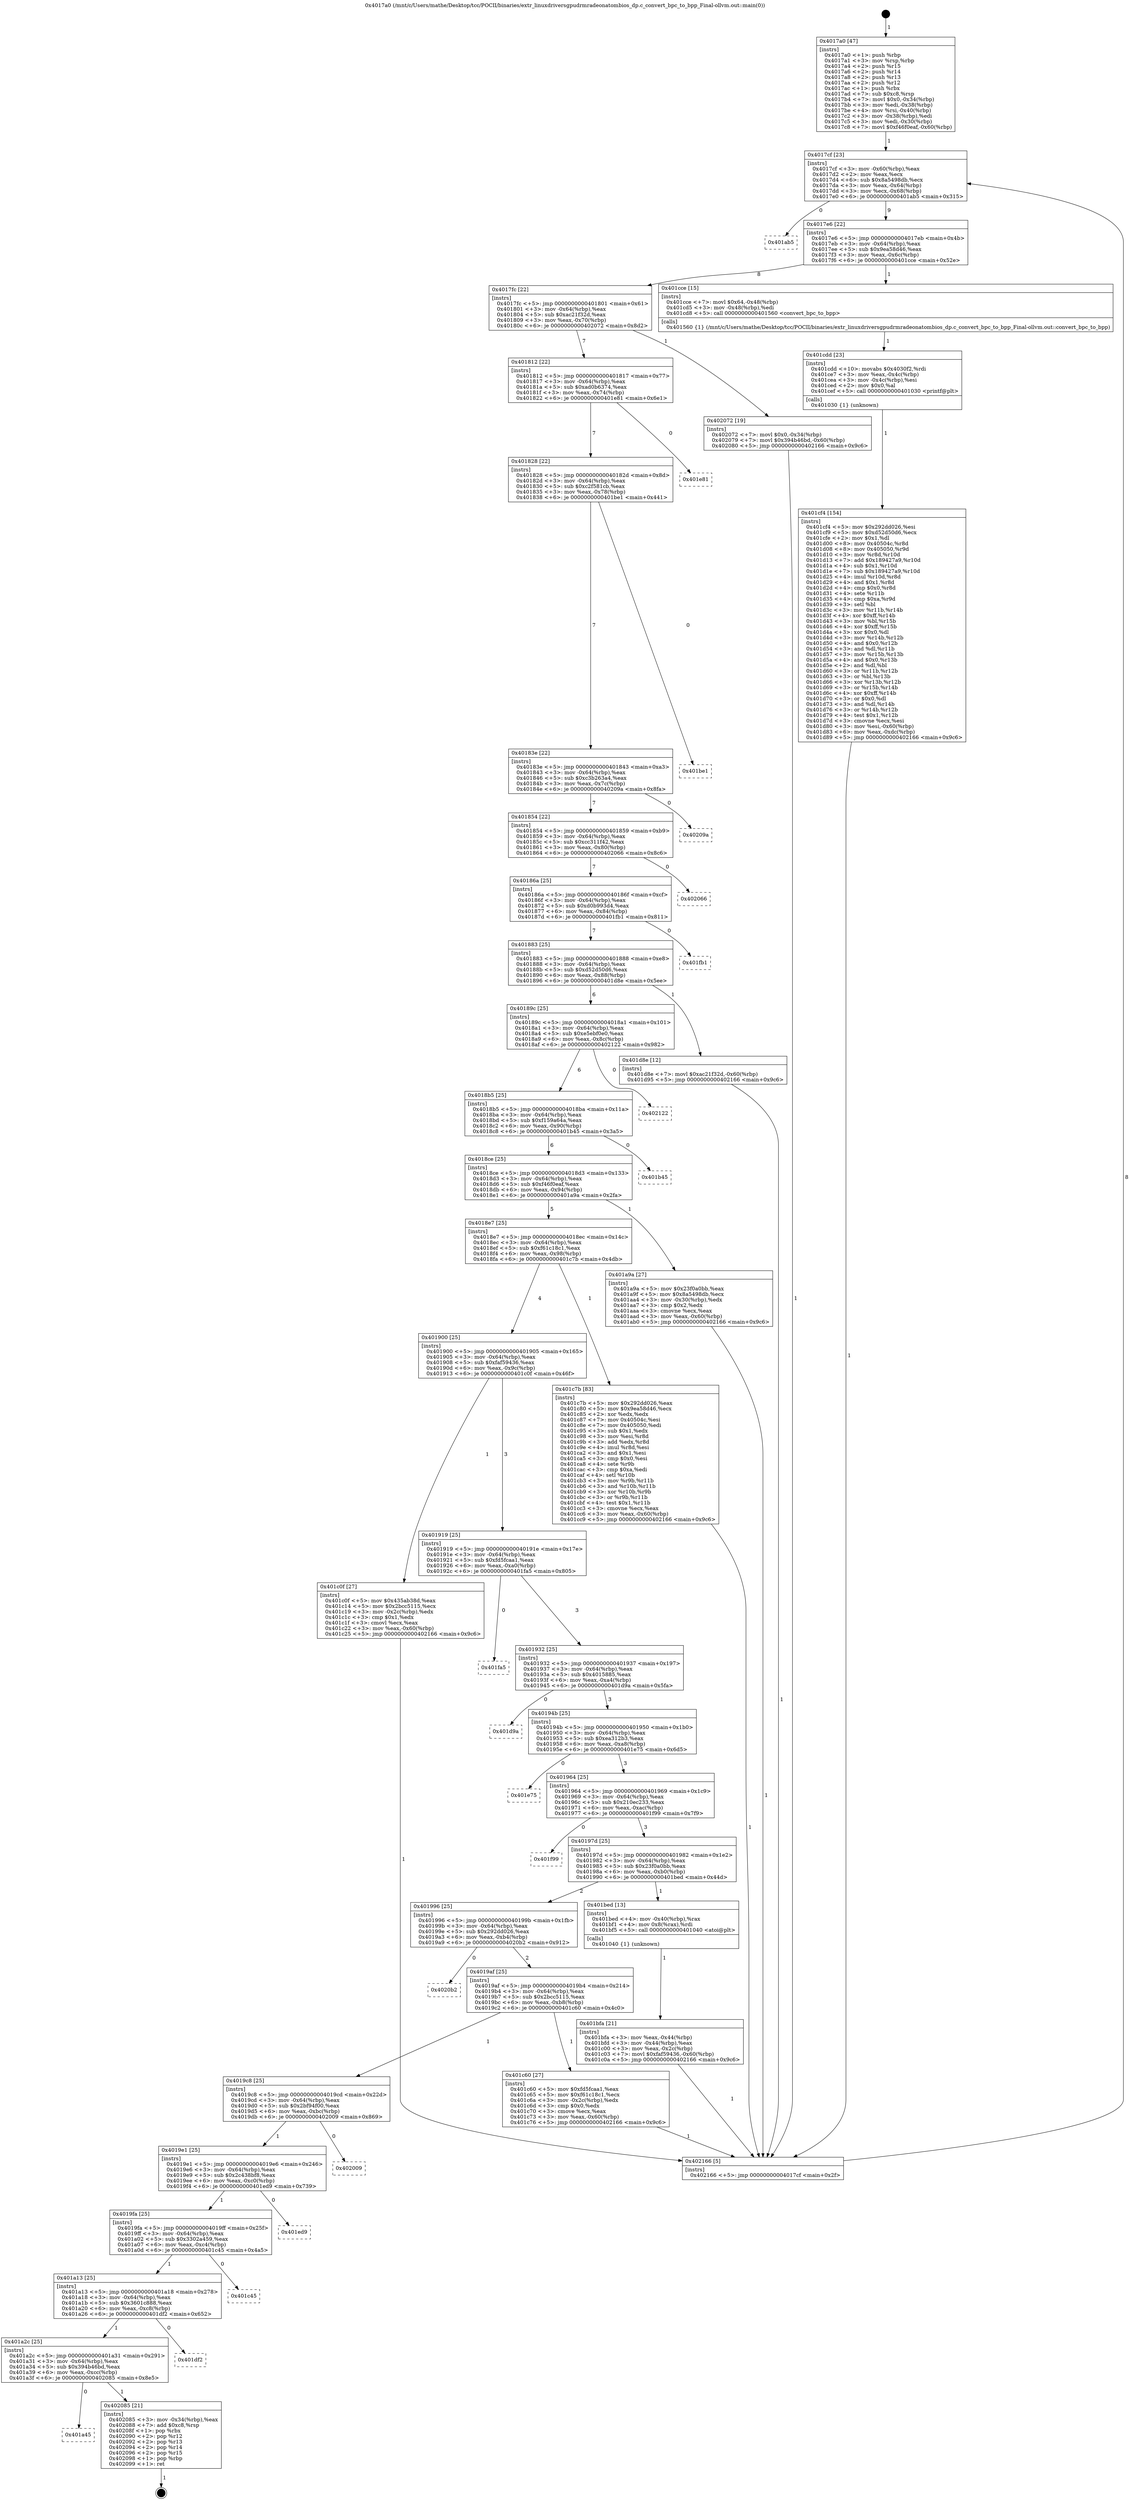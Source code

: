 digraph "0x4017a0" {
  label = "0x4017a0 (/mnt/c/Users/mathe/Desktop/tcc/POCII/binaries/extr_linuxdriversgpudrmradeonatombios_dp.c_convert_bpc_to_bpp_Final-ollvm.out::main(0))"
  labelloc = "t"
  node[shape=record]

  Entry [label="",width=0.3,height=0.3,shape=circle,fillcolor=black,style=filled]
  "0x4017cf" [label="{
     0x4017cf [23]\l
     | [instrs]\l
     &nbsp;&nbsp;0x4017cf \<+3\>: mov -0x60(%rbp),%eax\l
     &nbsp;&nbsp;0x4017d2 \<+2\>: mov %eax,%ecx\l
     &nbsp;&nbsp;0x4017d4 \<+6\>: sub $0x8a5498db,%ecx\l
     &nbsp;&nbsp;0x4017da \<+3\>: mov %eax,-0x64(%rbp)\l
     &nbsp;&nbsp;0x4017dd \<+3\>: mov %ecx,-0x68(%rbp)\l
     &nbsp;&nbsp;0x4017e0 \<+6\>: je 0000000000401ab5 \<main+0x315\>\l
  }"]
  "0x401ab5" [label="{
     0x401ab5\l
  }", style=dashed]
  "0x4017e6" [label="{
     0x4017e6 [22]\l
     | [instrs]\l
     &nbsp;&nbsp;0x4017e6 \<+5\>: jmp 00000000004017eb \<main+0x4b\>\l
     &nbsp;&nbsp;0x4017eb \<+3\>: mov -0x64(%rbp),%eax\l
     &nbsp;&nbsp;0x4017ee \<+5\>: sub $0x9ea58d46,%eax\l
     &nbsp;&nbsp;0x4017f3 \<+3\>: mov %eax,-0x6c(%rbp)\l
     &nbsp;&nbsp;0x4017f6 \<+6\>: je 0000000000401cce \<main+0x52e\>\l
  }"]
  Exit [label="",width=0.3,height=0.3,shape=circle,fillcolor=black,style=filled,peripheries=2]
  "0x401cce" [label="{
     0x401cce [15]\l
     | [instrs]\l
     &nbsp;&nbsp;0x401cce \<+7\>: movl $0x64,-0x48(%rbp)\l
     &nbsp;&nbsp;0x401cd5 \<+3\>: mov -0x48(%rbp),%edi\l
     &nbsp;&nbsp;0x401cd8 \<+5\>: call 0000000000401560 \<convert_bpc_to_bpp\>\l
     | [calls]\l
     &nbsp;&nbsp;0x401560 \{1\} (/mnt/c/Users/mathe/Desktop/tcc/POCII/binaries/extr_linuxdriversgpudrmradeonatombios_dp.c_convert_bpc_to_bpp_Final-ollvm.out::convert_bpc_to_bpp)\l
  }"]
  "0x4017fc" [label="{
     0x4017fc [22]\l
     | [instrs]\l
     &nbsp;&nbsp;0x4017fc \<+5\>: jmp 0000000000401801 \<main+0x61\>\l
     &nbsp;&nbsp;0x401801 \<+3\>: mov -0x64(%rbp),%eax\l
     &nbsp;&nbsp;0x401804 \<+5\>: sub $0xac21f32d,%eax\l
     &nbsp;&nbsp;0x401809 \<+3\>: mov %eax,-0x70(%rbp)\l
     &nbsp;&nbsp;0x40180c \<+6\>: je 0000000000402072 \<main+0x8d2\>\l
  }"]
  "0x401a45" [label="{
     0x401a45\l
  }", style=dashed]
  "0x402072" [label="{
     0x402072 [19]\l
     | [instrs]\l
     &nbsp;&nbsp;0x402072 \<+7\>: movl $0x0,-0x34(%rbp)\l
     &nbsp;&nbsp;0x402079 \<+7\>: movl $0x394b46bd,-0x60(%rbp)\l
     &nbsp;&nbsp;0x402080 \<+5\>: jmp 0000000000402166 \<main+0x9c6\>\l
  }"]
  "0x401812" [label="{
     0x401812 [22]\l
     | [instrs]\l
     &nbsp;&nbsp;0x401812 \<+5\>: jmp 0000000000401817 \<main+0x77\>\l
     &nbsp;&nbsp;0x401817 \<+3\>: mov -0x64(%rbp),%eax\l
     &nbsp;&nbsp;0x40181a \<+5\>: sub $0xad0b6374,%eax\l
     &nbsp;&nbsp;0x40181f \<+3\>: mov %eax,-0x74(%rbp)\l
     &nbsp;&nbsp;0x401822 \<+6\>: je 0000000000401e81 \<main+0x6e1\>\l
  }"]
  "0x402085" [label="{
     0x402085 [21]\l
     | [instrs]\l
     &nbsp;&nbsp;0x402085 \<+3\>: mov -0x34(%rbp),%eax\l
     &nbsp;&nbsp;0x402088 \<+7\>: add $0xc8,%rsp\l
     &nbsp;&nbsp;0x40208f \<+1\>: pop %rbx\l
     &nbsp;&nbsp;0x402090 \<+2\>: pop %r12\l
     &nbsp;&nbsp;0x402092 \<+2\>: pop %r13\l
     &nbsp;&nbsp;0x402094 \<+2\>: pop %r14\l
     &nbsp;&nbsp;0x402096 \<+2\>: pop %r15\l
     &nbsp;&nbsp;0x402098 \<+1\>: pop %rbp\l
     &nbsp;&nbsp;0x402099 \<+1\>: ret\l
  }"]
  "0x401e81" [label="{
     0x401e81\l
  }", style=dashed]
  "0x401828" [label="{
     0x401828 [22]\l
     | [instrs]\l
     &nbsp;&nbsp;0x401828 \<+5\>: jmp 000000000040182d \<main+0x8d\>\l
     &nbsp;&nbsp;0x40182d \<+3\>: mov -0x64(%rbp),%eax\l
     &nbsp;&nbsp;0x401830 \<+5\>: sub $0xc2f581cb,%eax\l
     &nbsp;&nbsp;0x401835 \<+3\>: mov %eax,-0x78(%rbp)\l
     &nbsp;&nbsp;0x401838 \<+6\>: je 0000000000401be1 \<main+0x441\>\l
  }"]
  "0x401a2c" [label="{
     0x401a2c [25]\l
     | [instrs]\l
     &nbsp;&nbsp;0x401a2c \<+5\>: jmp 0000000000401a31 \<main+0x291\>\l
     &nbsp;&nbsp;0x401a31 \<+3\>: mov -0x64(%rbp),%eax\l
     &nbsp;&nbsp;0x401a34 \<+5\>: sub $0x394b46bd,%eax\l
     &nbsp;&nbsp;0x401a39 \<+6\>: mov %eax,-0xcc(%rbp)\l
     &nbsp;&nbsp;0x401a3f \<+6\>: je 0000000000402085 \<main+0x8e5\>\l
  }"]
  "0x401be1" [label="{
     0x401be1\l
  }", style=dashed]
  "0x40183e" [label="{
     0x40183e [22]\l
     | [instrs]\l
     &nbsp;&nbsp;0x40183e \<+5\>: jmp 0000000000401843 \<main+0xa3\>\l
     &nbsp;&nbsp;0x401843 \<+3\>: mov -0x64(%rbp),%eax\l
     &nbsp;&nbsp;0x401846 \<+5\>: sub $0xc3b263a4,%eax\l
     &nbsp;&nbsp;0x40184b \<+3\>: mov %eax,-0x7c(%rbp)\l
     &nbsp;&nbsp;0x40184e \<+6\>: je 000000000040209a \<main+0x8fa\>\l
  }"]
  "0x401df2" [label="{
     0x401df2\l
  }", style=dashed]
  "0x40209a" [label="{
     0x40209a\l
  }", style=dashed]
  "0x401854" [label="{
     0x401854 [22]\l
     | [instrs]\l
     &nbsp;&nbsp;0x401854 \<+5\>: jmp 0000000000401859 \<main+0xb9\>\l
     &nbsp;&nbsp;0x401859 \<+3\>: mov -0x64(%rbp),%eax\l
     &nbsp;&nbsp;0x40185c \<+5\>: sub $0xcc311f42,%eax\l
     &nbsp;&nbsp;0x401861 \<+3\>: mov %eax,-0x80(%rbp)\l
     &nbsp;&nbsp;0x401864 \<+6\>: je 0000000000402066 \<main+0x8c6\>\l
  }"]
  "0x401a13" [label="{
     0x401a13 [25]\l
     | [instrs]\l
     &nbsp;&nbsp;0x401a13 \<+5\>: jmp 0000000000401a18 \<main+0x278\>\l
     &nbsp;&nbsp;0x401a18 \<+3\>: mov -0x64(%rbp),%eax\l
     &nbsp;&nbsp;0x401a1b \<+5\>: sub $0x3601c888,%eax\l
     &nbsp;&nbsp;0x401a20 \<+6\>: mov %eax,-0xc8(%rbp)\l
     &nbsp;&nbsp;0x401a26 \<+6\>: je 0000000000401df2 \<main+0x652\>\l
  }"]
  "0x402066" [label="{
     0x402066\l
  }", style=dashed]
  "0x40186a" [label="{
     0x40186a [25]\l
     | [instrs]\l
     &nbsp;&nbsp;0x40186a \<+5\>: jmp 000000000040186f \<main+0xcf\>\l
     &nbsp;&nbsp;0x40186f \<+3\>: mov -0x64(%rbp),%eax\l
     &nbsp;&nbsp;0x401872 \<+5\>: sub $0xd0b993d4,%eax\l
     &nbsp;&nbsp;0x401877 \<+6\>: mov %eax,-0x84(%rbp)\l
     &nbsp;&nbsp;0x40187d \<+6\>: je 0000000000401fb1 \<main+0x811\>\l
  }"]
  "0x401c45" [label="{
     0x401c45\l
  }", style=dashed]
  "0x401fb1" [label="{
     0x401fb1\l
  }", style=dashed]
  "0x401883" [label="{
     0x401883 [25]\l
     | [instrs]\l
     &nbsp;&nbsp;0x401883 \<+5\>: jmp 0000000000401888 \<main+0xe8\>\l
     &nbsp;&nbsp;0x401888 \<+3\>: mov -0x64(%rbp),%eax\l
     &nbsp;&nbsp;0x40188b \<+5\>: sub $0xd52d50d6,%eax\l
     &nbsp;&nbsp;0x401890 \<+6\>: mov %eax,-0x88(%rbp)\l
     &nbsp;&nbsp;0x401896 \<+6\>: je 0000000000401d8e \<main+0x5ee\>\l
  }"]
  "0x4019fa" [label="{
     0x4019fa [25]\l
     | [instrs]\l
     &nbsp;&nbsp;0x4019fa \<+5\>: jmp 00000000004019ff \<main+0x25f\>\l
     &nbsp;&nbsp;0x4019ff \<+3\>: mov -0x64(%rbp),%eax\l
     &nbsp;&nbsp;0x401a02 \<+5\>: sub $0x3302a459,%eax\l
     &nbsp;&nbsp;0x401a07 \<+6\>: mov %eax,-0xc4(%rbp)\l
     &nbsp;&nbsp;0x401a0d \<+6\>: je 0000000000401c45 \<main+0x4a5\>\l
  }"]
  "0x401d8e" [label="{
     0x401d8e [12]\l
     | [instrs]\l
     &nbsp;&nbsp;0x401d8e \<+7\>: movl $0xac21f32d,-0x60(%rbp)\l
     &nbsp;&nbsp;0x401d95 \<+5\>: jmp 0000000000402166 \<main+0x9c6\>\l
  }"]
  "0x40189c" [label="{
     0x40189c [25]\l
     | [instrs]\l
     &nbsp;&nbsp;0x40189c \<+5\>: jmp 00000000004018a1 \<main+0x101\>\l
     &nbsp;&nbsp;0x4018a1 \<+3\>: mov -0x64(%rbp),%eax\l
     &nbsp;&nbsp;0x4018a4 \<+5\>: sub $0xe5ebf0e0,%eax\l
     &nbsp;&nbsp;0x4018a9 \<+6\>: mov %eax,-0x8c(%rbp)\l
     &nbsp;&nbsp;0x4018af \<+6\>: je 0000000000402122 \<main+0x982\>\l
  }"]
  "0x401ed9" [label="{
     0x401ed9\l
  }", style=dashed]
  "0x402122" [label="{
     0x402122\l
  }", style=dashed]
  "0x4018b5" [label="{
     0x4018b5 [25]\l
     | [instrs]\l
     &nbsp;&nbsp;0x4018b5 \<+5\>: jmp 00000000004018ba \<main+0x11a\>\l
     &nbsp;&nbsp;0x4018ba \<+3\>: mov -0x64(%rbp),%eax\l
     &nbsp;&nbsp;0x4018bd \<+5\>: sub $0xf159a64a,%eax\l
     &nbsp;&nbsp;0x4018c2 \<+6\>: mov %eax,-0x90(%rbp)\l
     &nbsp;&nbsp;0x4018c8 \<+6\>: je 0000000000401b45 \<main+0x3a5\>\l
  }"]
  "0x4019e1" [label="{
     0x4019e1 [25]\l
     | [instrs]\l
     &nbsp;&nbsp;0x4019e1 \<+5\>: jmp 00000000004019e6 \<main+0x246\>\l
     &nbsp;&nbsp;0x4019e6 \<+3\>: mov -0x64(%rbp),%eax\l
     &nbsp;&nbsp;0x4019e9 \<+5\>: sub $0x2c438bf8,%eax\l
     &nbsp;&nbsp;0x4019ee \<+6\>: mov %eax,-0xc0(%rbp)\l
     &nbsp;&nbsp;0x4019f4 \<+6\>: je 0000000000401ed9 \<main+0x739\>\l
  }"]
  "0x401b45" [label="{
     0x401b45\l
  }", style=dashed]
  "0x4018ce" [label="{
     0x4018ce [25]\l
     | [instrs]\l
     &nbsp;&nbsp;0x4018ce \<+5\>: jmp 00000000004018d3 \<main+0x133\>\l
     &nbsp;&nbsp;0x4018d3 \<+3\>: mov -0x64(%rbp),%eax\l
     &nbsp;&nbsp;0x4018d6 \<+5\>: sub $0xf46f0eaf,%eax\l
     &nbsp;&nbsp;0x4018db \<+6\>: mov %eax,-0x94(%rbp)\l
     &nbsp;&nbsp;0x4018e1 \<+6\>: je 0000000000401a9a \<main+0x2fa\>\l
  }"]
  "0x402009" [label="{
     0x402009\l
  }", style=dashed]
  "0x401a9a" [label="{
     0x401a9a [27]\l
     | [instrs]\l
     &nbsp;&nbsp;0x401a9a \<+5\>: mov $0x23f0a0bb,%eax\l
     &nbsp;&nbsp;0x401a9f \<+5\>: mov $0x8a5498db,%ecx\l
     &nbsp;&nbsp;0x401aa4 \<+3\>: mov -0x30(%rbp),%edx\l
     &nbsp;&nbsp;0x401aa7 \<+3\>: cmp $0x2,%edx\l
     &nbsp;&nbsp;0x401aaa \<+3\>: cmovne %ecx,%eax\l
     &nbsp;&nbsp;0x401aad \<+3\>: mov %eax,-0x60(%rbp)\l
     &nbsp;&nbsp;0x401ab0 \<+5\>: jmp 0000000000402166 \<main+0x9c6\>\l
  }"]
  "0x4018e7" [label="{
     0x4018e7 [25]\l
     | [instrs]\l
     &nbsp;&nbsp;0x4018e7 \<+5\>: jmp 00000000004018ec \<main+0x14c\>\l
     &nbsp;&nbsp;0x4018ec \<+3\>: mov -0x64(%rbp),%eax\l
     &nbsp;&nbsp;0x4018ef \<+5\>: sub $0xf61c18c1,%eax\l
     &nbsp;&nbsp;0x4018f4 \<+6\>: mov %eax,-0x98(%rbp)\l
     &nbsp;&nbsp;0x4018fa \<+6\>: je 0000000000401c7b \<main+0x4db\>\l
  }"]
  "0x402166" [label="{
     0x402166 [5]\l
     | [instrs]\l
     &nbsp;&nbsp;0x402166 \<+5\>: jmp 00000000004017cf \<main+0x2f\>\l
  }"]
  "0x4017a0" [label="{
     0x4017a0 [47]\l
     | [instrs]\l
     &nbsp;&nbsp;0x4017a0 \<+1\>: push %rbp\l
     &nbsp;&nbsp;0x4017a1 \<+3\>: mov %rsp,%rbp\l
     &nbsp;&nbsp;0x4017a4 \<+2\>: push %r15\l
     &nbsp;&nbsp;0x4017a6 \<+2\>: push %r14\l
     &nbsp;&nbsp;0x4017a8 \<+2\>: push %r13\l
     &nbsp;&nbsp;0x4017aa \<+2\>: push %r12\l
     &nbsp;&nbsp;0x4017ac \<+1\>: push %rbx\l
     &nbsp;&nbsp;0x4017ad \<+7\>: sub $0xc8,%rsp\l
     &nbsp;&nbsp;0x4017b4 \<+7\>: movl $0x0,-0x34(%rbp)\l
     &nbsp;&nbsp;0x4017bb \<+3\>: mov %edi,-0x38(%rbp)\l
     &nbsp;&nbsp;0x4017be \<+4\>: mov %rsi,-0x40(%rbp)\l
     &nbsp;&nbsp;0x4017c2 \<+3\>: mov -0x38(%rbp),%edi\l
     &nbsp;&nbsp;0x4017c5 \<+3\>: mov %edi,-0x30(%rbp)\l
     &nbsp;&nbsp;0x4017c8 \<+7\>: movl $0xf46f0eaf,-0x60(%rbp)\l
  }"]
  "0x401cf4" [label="{
     0x401cf4 [154]\l
     | [instrs]\l
     &nbsp;&nbsp;0x401cf4 \<+5\>: mov $0x292dd026,%esi\l
     &nbsp;&nbsp;0x401cf9 \<+5\>: mov $0xd52d50d6,%ecx\l
     &nbsp;&nbsp;0x401cfe \<+2\>: mov $0x1,%dl\l
     &nbsp;&nbsp;0x401d00 \<+8\>: mov 0x40504c,%r8d\l
     &nbsp;&nbsp;0x401d08 \<+8\>: mov 0x405050,%r9d\l
     &nbsp;&nbsp;0x401d10 \<+3\>: mov %r8d,%r10d\l
     &nbsp;&nbsp;0x401d13 \<+7\>: add $0x189427a9,%r10d\l
     &nbsp;&nbsp;0x401d1a \<+4\>: sub $0x1,%r10d\l
     &nbsp;&nbsp;0x401d1e \<+7\>: sub $0x189427a9,%r10d\l
     &nbsp;&nbsp;0x401d25 \<+4\>: imul %r10d,%r8d\l
     &nbsp;&nbsp;0x401d29 \<+4\>: and $0x1,%r8d\l
     &nbsp;&nbsp;0x401d2d \<+4\>: cmp $0x0,%r8d\l
     &nbsp;&nbsp;0x401d31 \<+4\>: sete %r11b\l
     &nbsp;&nbsp;0x401d35 \<+4\>: cmp $0xa,%r9d\l
     &nbsp;&nbsp;0x401d39 \<+3\>: setl %bl\l
     &nbsp;&nbsp;0x401d3c \<+3\>: mov %r11b,%r14b\l
     &nbsp;&nbsp;0x401d3f \<+4\>: xor $0xff,%r14b\l
     &nbsp;&nbsp;0x401d43 \<+3\>: mov %bl,%r15b\l
     &nbsp;&nbsp;0x401d46 \<+4\>: xor $0xff,%r15b\l
     &nbsp;&nbsp;0x401d4a \<+3\>: xor $0x0,%dl\l
     &nbsp;&nbsp;0x401d4d \<+3\>: mov %r14b,%r12b\l
     &nbsp;&nbsp;0x401d50 \<+4\>: and $0x0,%r12b\l
     &nbsp;&nbsp;0x401d54 \<+3\>: and %dl,%r11b\l
     &nbsp;&nbsp;0x401d57 \<+3\>: mov %r15b,%r13b\l
     &nbsp;&nbsp;0x401d5a \<+4\>: and $0x0,%r13b\l
     &nbsp;&nbsp;0x401d5e \<+2\>: and %dl,%bl\l
     &nbsp;&nbsp;0x401d60 \<+3\>: or %r11b,%r12b\l
     &nbsp;&nbsp;0x401d63 \<+3\>: or %bl,%r13b\l
     &nbsp;&nbsp;0x401d66 \<+3\>: xor %r13b,%r12b\l
     &nbsp;&nbsp;0x401d69 \<+3\>: or %r15b,%r14b\l
     &nbsp;&nbsp;0x401d6c \<+4\>: xor $0xff,%r14b\l
     &nbsp;&nbsp;0x401d70 \<+3\>: or $0x0,%dl\l
     &nbsp;&nbsp;0x401d73 \<+3\>: and %dl,%r14b\l
     &nbsp;&nbsp;0x401d76 \<+3\>: or %r14b,%r12b\l
     &nbsp;&nbsp;0x401d79 \<+4\>: test $0x1,%r12b\l
     &nbsp;&nbsp;0x401d7d \<+3\>: cmovne %ecx,%esi\l
     &nbsp;&nbsp;0x401d80 \<+3\>: mov %esi,-0x60(%rbp)\l
     &nbsp;&nbsp;0x401d83 \<+6\>: mov %eax,-0xdc(%rbp)\l
     &nbsp;&nbsp;0x401d89 \<+5\>: jmp 0000000000402166 \<main+0x9c6\>\l
  }"]
  "0x401c7b" [label="{
     0x401c7b [83]\l
     | [instrs]\l
     &nbsp;&nbsp;0x401c7b \<+5\>: mov $0x292dd026,%eax\l
     &nbsp;&nbsp;0x401c80 \<+5\>: mov $0x9ea58d46,%ecx\l
     &nbsp;&nbsp;0x401c85 \<+2\>: xor %edx,%edx\l
     &nbsp;&nbsp;0x401c87 \<+7\>: mov 0x40504c,%esi\l
     &nbsp;&nbsp;0x401c8e \<+7\>: mov 0x405050,%edi\l
     &nbsp;&nbsp;0x401c95 \<+3\>: sub $0x1,%edx\l
     &nbsp;&nbsp;0x401c98 \<+3\>: mov %esi,%r8d\l
     &nbsp;&nbsp;0x401c9b \<+3\>: add %edx,%r8d\l
     &nbsp;&nbsp;0x401c9e \<+4\>: imul %r8d,%esi\l
     &nbsp;&nbsp;0x401ca2 \<+3\>: and $0x1,%esi\l
     &nbsp;&nbsp;0x401ca5 \<+3\>: cmp $0x0,%esi\l
     &nbsp;&nbsp;0x401ca8 \<+4\>: sete %r9b\l
     &nbsp;&nbsp;0x401cac \<+3\>: cmp $0xa,%edi\l
     &nbsp;&nbsp;0x401caf \<+4\>: setl %r10b\l
     &nbsp;&nbsp;0x401cb3 \<+3\>: mov %r9b,%r11b\l
     &nbsp;&nbsp;0x401cb6 \<+3\>: and %r10b,%r11b\l
     &nbsp;&nbsp;0x401cb9 \<+3\>: xor %r10b,%r9b\l
     &nbsp;&nbsp;0x401cbc \<+3\>: or %r9b,%r11b\l
     &nbsp;&nbsp;0x401cbf \<+4\>: test $0x1,%r11b\l
     &nbsp;&nbsp;0x401cc3 \<+3\>: cmovne %ecx,%eax\l
     &nbsp;&nbsp;0x401cc6 \<+3\>: mov %eax,-0x60(%rbp)\l
     &nbsp;&nbsp;0x401cc9 \<+5\>: jmp 0000000000402166 \<main+0x9c6\>\l
  }"]
  "0x401900" [label="{
     0x401900 [25]\l
     | [instrs]\l
     &nbsp;&nbsp;0x401900 \<+5\>: jmp 0000000000401905 \<main+0x165\>\l
     &nbsp;&nbsp;0x401905 \<+3\>: mov -0x64(%rbp),%eax\l
     &nbsp;&nbsp;0x401908 \<+5\>: sub $0xfaf59436,%eax\l
     &nbsp;&nbsp;0x40190d \<+6\>: mov %eax,-0x9c(%rbp)\l
     &nbsp;&nbsp;0x401913 \<+6\>: je 0000000000401c0f \<main+0x46f\>\l
  }"]
  "0x401cdd" [label="{
     0x401cdd [23]\l
     | [instrs]\l
     &nbsp;&nbsp;0x401cdd \<+10\>: movabs $0x4030f2,%rdi\l
     &nbsp;&nbsp;0x401ce7 \<+3\>: mov %eax,-0x4c(%rbp)\l
     &nbsp;&nbsp;0x401cea \<+3\>: mov -0x4c(%rbp),%esi\l
     &nbsp;&nbsp;0x401ced \<+2\>: mov $0x0,%al\l
     &nbsp;&nbsp;0x401cef \<+5\>: call 0000000000401030 \<printf@plt\>\l
     | [calls]\l
     &nbsp;&nbsp;0x401030 \{1\} (unknown)\l
  }"]
  "0x401c0f" [label="{
     0x401c0f [27]\l
     | [instrs]\l
     &nbsp;&nbsp;0x401c0f \<+5\>: mov $0x435ab38d,%eax\l
     &nbsp;&nbsp;0x401c14 \<+5\>: mov $0x2bcc5115,%ecx\l
     &nbsp;&nbsp;0x401c19 \<+3\>: mov -0x2c(%rbp),%edx\l
     &nbsp;&nbsp;0x401c1c \<+3\>: cmp $0x1,%edx\l
     &nbsp;&nbsp;0x401c1f \<+3\>: cmovl %ecx,%eax\l
     &nbsp;&nbsp;0x401c22 \<+3\>: mov %eax,-0x60(%rbp)\l
     &nbsp;&nbsp;0x401c25 \<+5\>: jmp 0000000000402166 \<main+0x9c6\>\l
  }"]
  "0x401919" [label="{
     0x401919 [25]\l
     | [instrs]\l
     &nbsp;&nbsp;0x401919 \<+5\>: jmp 000000000040191e \<main+0x17e\>\l
     &nbsp;&nbsp;0x40191e \<+3\>: mov -0x64(%rbp),%eax\l
     &nbsp;&nbsp;0x401921 \<+5\>: sub $0xfd5fcaa1,%eax\l
     &nbsp;&nbsp;0x401926 \<+6\>: mov %eax,-0xa0(%rbp)\l
     &nbsp;&nbsp;0x40192c \<+6\>: je 0000000000401fa5 \<main+0x805\>\l
  }"]
  "0x4019c8" [label="{
     0x4019c8 [25]\l
     | [instrs]\l
     &nbsp;&nbsp;0x4019c8 \<+5\>: jmp 00000000004019cd \<main+0x22d\>\l
     &nbsp;&nbsp;0x4019cd \<+3\>: mov -0x64(%rbp),%eax\l
     &nbsp;&nbsp;0x4019d0 \<+5\>: sub $0x2bf94f00,%eax\l
     &nbsp;&nbsp;0x4019d5 \<+6\>: mov %eax,-0xbc(%rbp)\l
     &nbsp;&nbsp;0x4019db \<+6\>: je 0000000000402009 \<main+0x869\>\l
  }"]
  "0x401fa5" [label="{
     0x401fa5\l
  }", style=dashed]
  "0x401932" [label="{
     0x401932 [25]\l
     | [instrs]\l
     &nbsp;&nbsp;0x401932 \<+5\>: jmp 0000000000401937 \<main+0x197\>\l
     &nbsp;&nbsp;0x401937 \<+3\>: mov -0x64(%rbp),%eax\l
     &nbsp;&nbsp;0x40193a \<+5\>: sub $0x4015885,%eax\l
     &nbsp;&nbsp;0x40193f \<+6\>: mov %eax,-0xa4(%rbp)\l
     &nbsp;&nbsp;0x401945 \<+6\>: je 0000000000401d9a \<main+0x5fa\>\l
  }"]
  "0x401c60" [label="{
     0x401c60 [27]\l
     | [instrs]\l
     &nbsp;&nbsp;0x401c60 \<+5\>: mov $0xfd5fcaa1,%eax\l
     &nbsp;&nbsp;0x401c65 \<+5\>: mov $0xf61c18c1,%ecx\l
     &nbsp;&nbsp;0x401c6a \<+3\>: mov -0x2c(%rbp),%edx\l
     &nbsp;&nbsp;0x401c6d \<+3\>: cmp $0x0,%edx\l
     &nbsp;&nbsp;0x401c70 \<+3\>: cmove %ecx,%eax\l
     &nbsp;&nbsp;0x401c73 \<+3\>: mov %eax,-0x60(%rbp)\l
     &nbsp;&nbsp;0x401c76 \<+5\>: jmp 0000000000402166 \<main+0x9c6\>\l
  }"]
  "0x401d9a" [label="{
     0x401d9a\l
  }", style=dashed]
  "0x40194b" [label="{
     0x40194b [25]\l
     | [instrs]\l
     &nbsp;&nbsp;0x40194b \<+5\>: jmp 0000000000401950 \<main+0x1b0\>\l
     &nbsp;&nbsp;0x401950 \<+3\>: mov -0x64(%rbp),%eax\l
     &nbsp;&nbsp;0x401953 \<+5\>: sub $0xea312b3,%eax\l
     &nbsp;&nbsp;0x401958 \<+6\>: mov %eax,-0xa8(%rbp)\l
     &nbsp;&nbsp;0x40195e \<+6\>: je 0000000000401e75 \<main+0x6d5\>\l
  }"]
  "0x4019af" [label="{
     0x4019af [25]\l
     | [instrs]\l
     &nbsp;&nbsp;0x4019af \<+5\>: jmp 00000000004019b4 \<main+0x214\>\l
     &nbsp;&nbsp;0x4019b4 \<+3\>: mov -0x64(%rbp),%eax\l
     &nbsp;&nbsp;0x4019b7 \<+5\>: sub $0x2bcc5115,%eax\l
     &nbsp;&nbsp;0x4019bc \<+6\>: mov %eax,-0xb8(%rbp)\l
     &nbsp;&nbsp;0x4019c2 \<+6\>: je 0000000000401c60 \<main+0x4c0\>\l
  }"]
  "0x401e75" [label="{
     0x401e75\l
  }", style=dashed]
  "0x401964" [label="{
     0x401964 [25]\l
     | [instrs]\l
     &nbsp;&nbsp;0x401964 \<+5\>: jmp 0000000000401969 \<main+0x1c9\>\l
     &nbsp;&nbsp;0x401969 \<+3\>: mov -0x64(%rbp),%eax\l
     &nbsp;&nbsp;0x40196c \<+5\>: sub $0x210ec233,%eax\l
     &nbsp;&nbsp;0x401971 \<+6\>: mov %eax,-0xac(%rbp)\l
     &nbsp;&nbsp;0x401977 \<+6\>: je 0000000000401f99 \<main+0x7f9\>\l
  }"]
  "0x4020b2" [label="{
     0x4020b2\l
  }", style=dashed]
  "0x401f99" [label="{
     0x401f99\l
  }", style=dashed]
  "0x40197d" [label="{
     0x40197d [25]\l
     | [instrs]\l
     &nbsp;&nbsp;0x40197d \<+5\>: jmp 0000000000401982 \<main+0x1e2\>\l
     &nbsp;&nbsp;0x401982 \<+3\>: mov -0x64(%rbp),%eax\l
     &nbsp;&nbsp;0x401985 \<+5\>: sub $0x23f0a0bb,%eax\l
     &nbsp;&nbsp;0x40198a \<+6\>: mov %eax,-0xb0(%rbp)\l
     &nbsp;&nbsp;0x401990 \<+6\>: je 0000000000401bed \<main+0x44d\>\l
  }"]
  "0x401bfa" [label="{
     0x401bfa [21]\l
     | [instrs]\l
     &nbsp;&nbsp;0x401bfa \<+3\>: mov %eax,-0x44(%rbp)\l
     &nbsp;&nbsp;0x401bfd \<+3\>: mov -0x44(%rbp),%eax\l
     &nbsp;&nbsp;0x401c00 \<+3\>: mov %eax,-0x2c(%rbp)\l
     &nbsp;&nbsp;0x401c03 \<+7\>: movl $0xfaf59436,-0x60(%rbp)\l
     &nbsp;&nbsp;0x401c0a \<+5\>: jmp 0000000000402166 \<main+0x9c6\>\l
  }"]
  "0x401bed" [label="{
     0x401bed [13]\l
     | [instrs]\l
     &nbsp;&nbsp;0x401bed \<+4\>: mov -0x40(%rbp),%rax\l
     &nbsp;&nbsp;0x401bf1 \<+4\>: mov 0x8(%rax),%rdi\l
     &nbsp;&nbsp;0x401bf5 \<+5\>: call 0000000000401040 \<atoi@plt\>\l
     | [calls]\l
     &nbsp;&nbsp;0x401040 \{1\} (unknown)\l
  }"]
  "0x401996" [label="{
     0x401996 [25]\l
     | [instrs]\l
     &nbsp;&nbsp;0x401996 \<+5\>: jmp 000000000040199b \<main+0x1fb\>\l
     &nbsp;&nbsp;0x40199b \<+3\>: mov -0x64(%rbp),%eax\l
     &nbsp;&nbsp;0x40199e \<+5\>: sub $0x292dd026,%eax\l
     &nbsp;&nbsp;0x4019a3 \<+6\>: mov %eax,-0xb4(%rbp)\l
     &nbsp;&nbsp;0x4019a9 \<+6\>: je 00000000004020b2 \<main+0x912\>\l
  }"]
  Entry -> "0x4017a0" [label=" 1"]
  "0x4017cf" -> "0x401ab5" [label=" 0"]
  "0x4017cf" -> "0x4017e6" [label=" 9"]
  "0x402085" -> Exit [label=" 1"]
  "0x4017e6" -> "0x401cce" [label=" 1"]
  "0x4017e6" -> "0x4017fc" [label=" 8"]
  "0x401a2c" -> "0x401a45" [label=" 0"]
  "0x4017fc" -> "0x402072" [label=" 1"]
  "0x4017fc" -> "0x401812" [label=" 7"]
  "0x401a2c" -> "0x402085" [label=" 1"]
  "0x401812" -> "0x401e81" [label=" 0"]
  "0x401812" -> "0x401828" [label=" 7"]
  "0x401a13" -> "0x401a2c" [label=" 1"]
  "0x401828" -> "0x401be1" [label=" 0"]
  "0x401828" -> "0x40183e" [label=" 7"]
  "0x401a13" -> "0x401df2" [label=" 0"]
  "0x40183e" -> "0x40209a" [label=" 0"]
  "0x40183e" -> "0x401854" [label=" 7"]
  "0x4019fa" -> "0x401a13" [label=" 1"]
  "0x401854" -> "0x402066" [label=" 0"]
  "0x401854" -> "0x40186a" [label=" 7"]
  "0x4019fa" -> "0x401c45" [label=" 0"]
  "0x40186a" -> "0x401fb1" [label=" 0"]
  "0x40186a" -> "0x401883" [label=" 7"]
  "0x4019e1" -> "0x4019fa" [label=" 1"]
  "0x401883" -> "0x401d8e" [label=" 1"]
  "0x401883" -> "0x40189c" [label=" 6"]
  "0x4019e1" -> "0x401ed9" [label=" 0"]
  "0x40189c" -> "0x402122" [label=" 0"]
  "0x40189c" -> "0x4018b5" [label=" 6"]
  "0x4019c8" -> "0x4019e1" [label=" 1"]
  "0x4018b5" -> "0x401b45" [label=" 0"]
  "0x4018b5" -> "0x4018ce" [label=" 6"]
  "0x4019c8" -> "0x402009" [label=" 0"]
  "0x4018ce" -> "0x401a9a" [label=" 1"]
  "0x4018ce" -> "0x4018e7" [label=" 5"]
  "0x401a9a" -> "0x402166" [label=" 1"]
  "0x4017a0" -> "0x4017cf" [label=" 1"]
  "0x402166" -> "0x4017cf" [label=" 8"]
  "0x402072" -> "0x402166" [label=" 1"]
  "0x4018e7" -> "0x401c7b" [label=" 1"]
  "0x4018e7" -> "0x401900" [label=" 4"]
  "0x401d8e" -> "0x402166" [label=" 1"]
  "0x401900" -> "0x401c0f" [label=" 1"]
  "0x401900" -> "0x401919" [label=" 3"]
  "0x401cf4" -> "0x402166" [label=" 1"]
  "0x401919" -> "0x401fa5" [label=" 0"]
  "0x401919" -> "0x401932" [label=" 3"]
  "0x401cdd" -> "0x401cf4" [label=" 1"]
  "0x401932" -> "0x401d9a" [label=" 0"]
  "0x401932" -> "0x40194b" [label=" 3"]
  "0x401cce" -> "0x401cdd" [label=" 1"]
  "0x40194b" -> "0x401e75" [label=" 0"]
  "0x40194b" -> "0x401964" [label=" 3"]
  "0x401c60" -> "0x402166" [label=" 1"]
  "0x401964" -> "0x401f99" [label=" 0"]
  "0x401964" -> "0x40197d" [label=" 3"]
  "0x4019af" -> "0x4019c8" [label=" 1"]
  "0x40197d" -> "0x401bed" [label=" 1"]
  "0x40197d" -> "0x401996" [label=" 2"]
  "0x401bed" -> "0x401bfa" [label=" 1"]
  "0x401bfa" -> "0x402166" [label=" 1"]
  "0x401c0f" -> "0x402166" [label=" 1"]
  "0x4019af" -> "0x401c60" [label=" 1"]
  "0x401996" -> "0x4020b2" [label=" 0"]
  "0x401996" -> "0x4019af" [label=" 2"]
  "0x401c7b" -> "0x402166" [label=" 1"]
}
